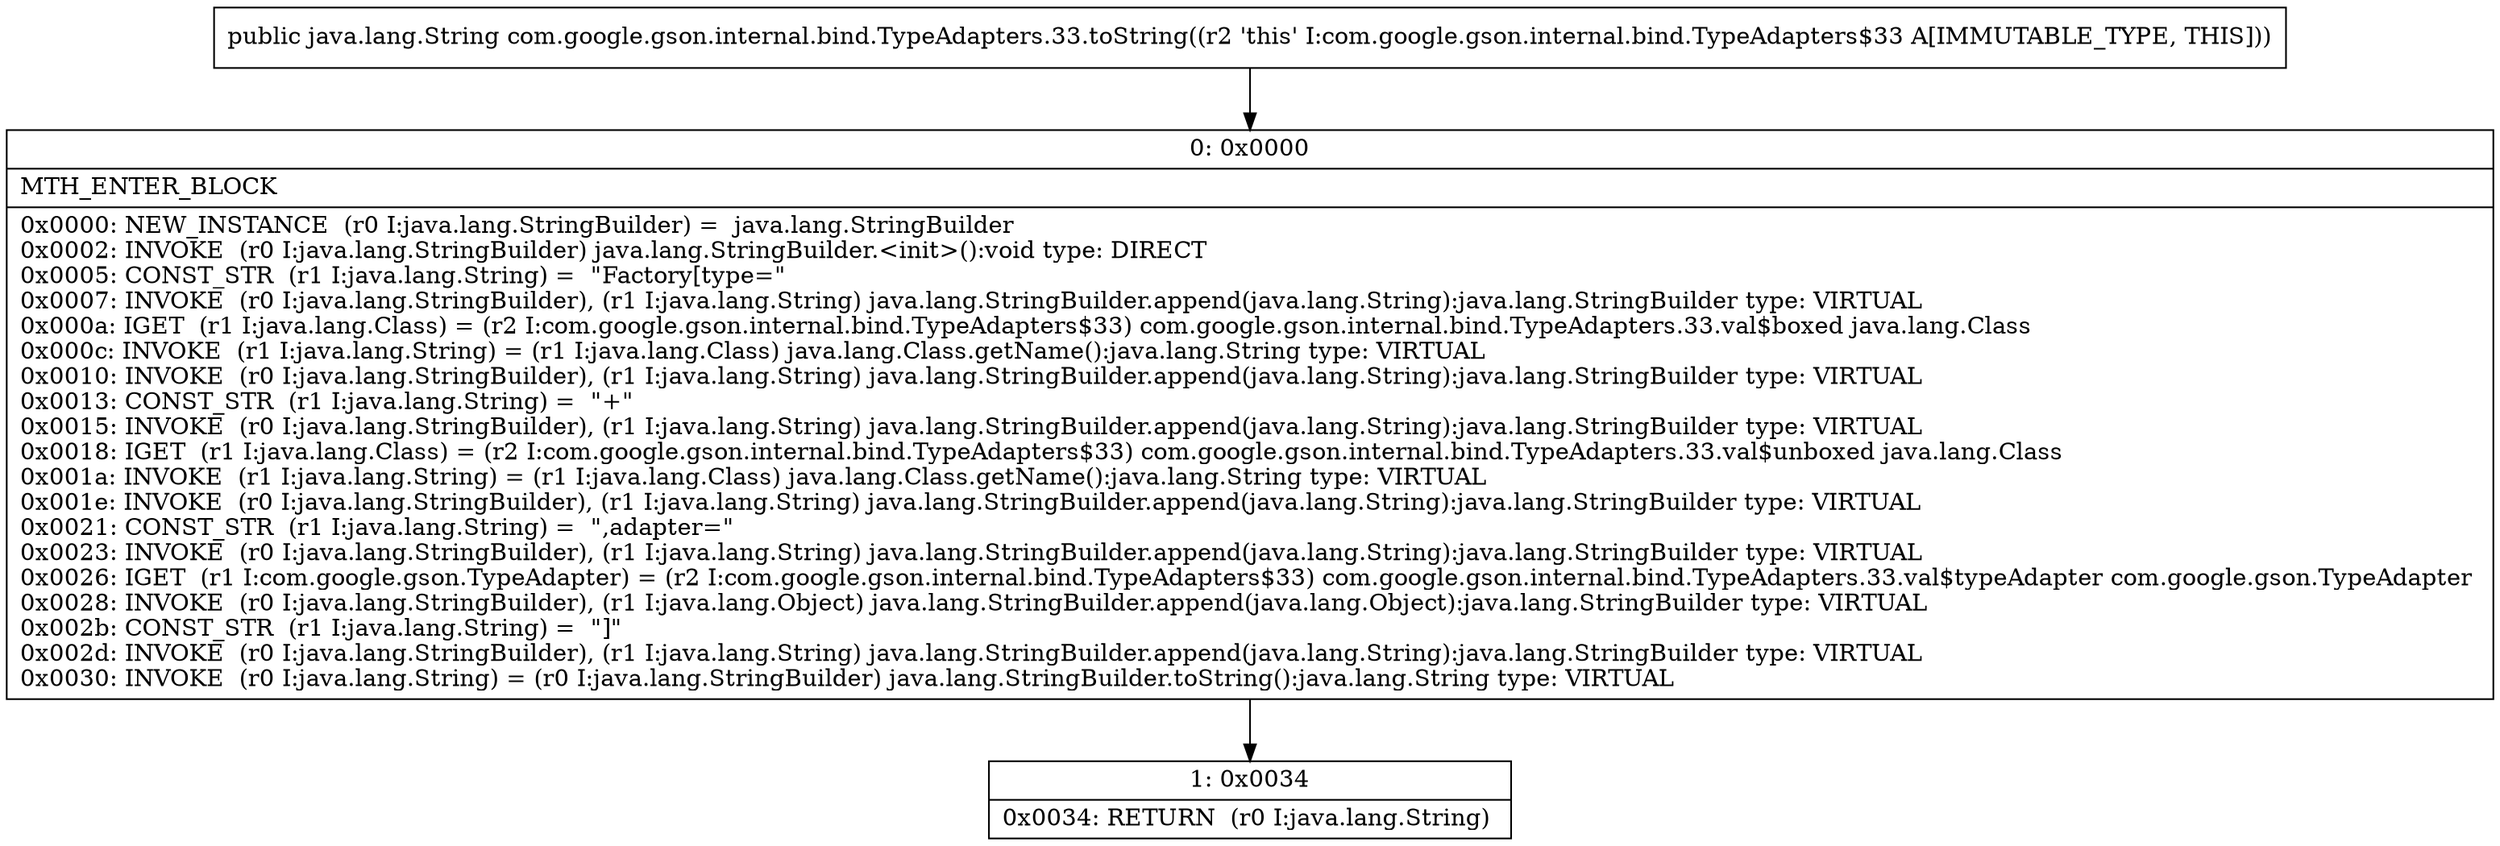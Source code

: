 digraph "CFG forcom.google.gson.internal.bind.TypeAdapters.33.toString()Ljava\/lang\/String;" {
Node_0 [shape=record,label="{0\:\ 0x0000|MTH_ENTER_BLOCK\l|0x0000: NEW_INSTANCE  (r0 I:java.lang.StringBuilder) =  java.lang.StringBuilder \l0x0002: INVOKE  (r0 I:java.lang.StringBuilder) java.lang.StringBuilder.\<init\>():void type: DIRECT \l0x0005: CONST_STR  (r1 I:java.lang.String) =  \"Factory[type=\" \l0x0007: INVOKE  (r0 I:java.lang.StringBuilder), (r1 I:java.lang.String) java.lang.StringBuilder.append(java.lang.String):java.lang.StringBuilder type: VIRTUAL \l0x000a: IGET  (r1 I:java.lang.Class) = (r2 I:com.google.gson.internal.bind.TypeAdapters$33) com.google.gson.internal.bind.TypeAdapters.33.val$boxed java.lang.Class \l0x000c: INVOKE  (r1 I:java.lang.String) = (r1 I:java.lang.Class) java.lang.Class.getName():java.lang.String type: VIRTUAL \l0x0010: INVOKE  (r0 I:java.lang.StringBuilder), (r1 I:java.lang.String) java.lang.StringBuilder.append(java.lang.String):java.lang.StringBuilder type: VIRTUAL \l0x0013: CONST_STR  (r1 I:java.lang.String) =  \"+\" \l0x0015: INVOKE  (r0 I:java.lang.StringBuilder), (r1 I:java.lang.String) java.lang.StringBuilder.append(java.lang.String):java.lang.StringBuilder type: VIRTUAL \l0x0018: IGET  (r1 I:java.lang.Class) = (r2 I:com.google.gson.internal.bind.TypeAdapters$33) com.google.gson.internal.bind.TypeAdapters.33.val$unboxed java.lang.Class \l0x001a: INVOKE  (r1 I:java.lang.String) = (r1 I:java.lang.Class) java.lang.Class.getName():java.lang.String type: VIRTUAL \l0x001e: INVOKE  (r0 I:java.lang.StringBuilder), (r1 I:java.lang.String) java.lang.StringBuilder.append(java.lang.String):java.lang.StringBuilder type: VIRTUAL \l0x0021: CONST_STR  (r1 I:java.lang.String) =  \",adapter=\" \l0x0023: INVOKE  (r0 I:java.lang.StringBuilder), (r1 I:java.lang.String) java.lang.StringBuilder.append(java.lang.String):java.lang.StringBuilder type: VIRTUAL \l0x0026: IGET  (r1 I:com.google.gson.TypeAdapter) = (r2 I:com.google.gson.internal.bind.TypeAdapters$33) com.google.gson.internal.bind.TypeAdapters.33.val$typeAdapter com.google.gson.TypeAdapter \l0x0028: INVOKE  (r0 I:java.lang.StringBuilder), (r1 I:java.lang.Object) java.lang.StringBuilder.append(java.lang.Object):java.lang.StringBuilder type: VIRTUAL \l0x002b: CONST_STR  (r1 I:java.lang.String) =  \"]\" \l0x002d: INVOKE  (r0 I:java.lang.StringBuilder), (r1 I:java.lang.String) java.lang.StringBuilder.append(java.lang.String):java.lang.StringBuilder type: VIRTUAL \l0x0030: INVOKE  (r0 I:java.lang.String) = (r0 I:java.lang.StringBuilder) java.lang.StringBuilder.toString():java.lang.String type: VIRTUAL \l}"];
Node_1 [shape=record,label="{1\:\ 0x0034|0x0034: RETURN  (r0 I:java.lang.String) \l}"];
MethodNode[shape=record,label="{public java.lang.String com.google.gson.internal.bind.TypeAdapters.33.toString((r2 'this' I:com.google.gson.internal.bind.TypeAdapters$33 A[IMMUTABLE_TYPE, THIS])) }"];
MethodNode -> Node_0;
Node_0 -> Node_1;
}

